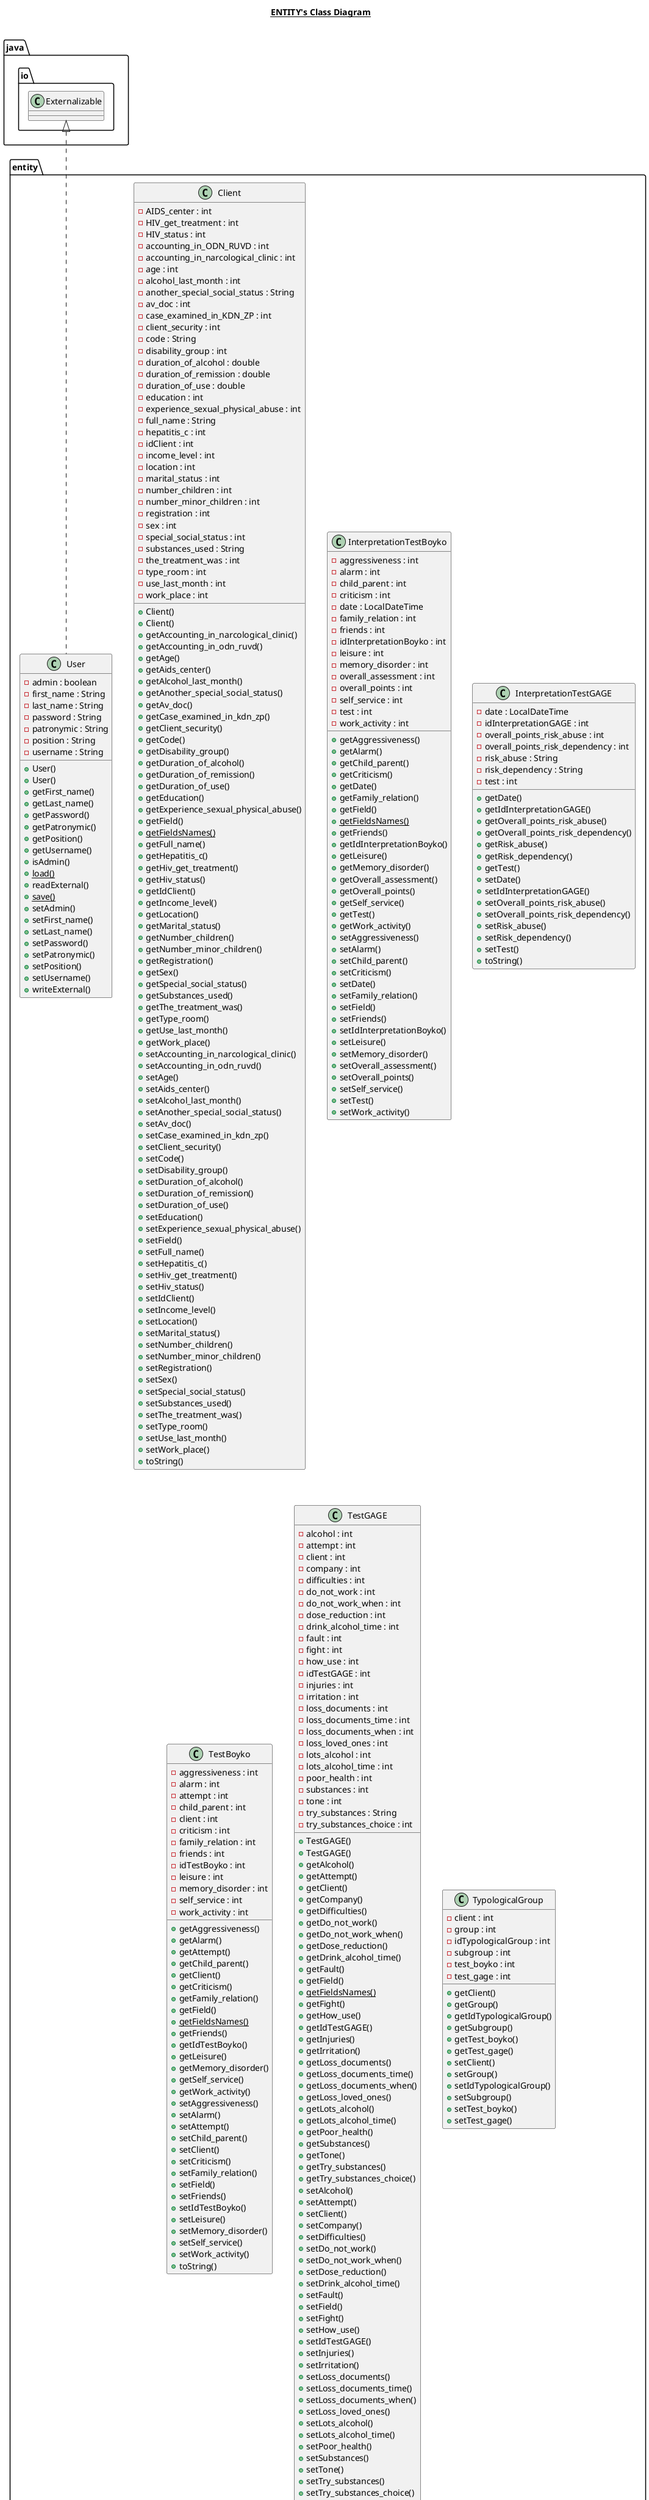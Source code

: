 @startuml

title __ENTITY's Class Diagram__\n

  namespace entity {
    class entity.Client {
        - AIDS_center : int
        - HIV_get_treatment : int
        - HIV_status : int
        - accounting_in_ODN_RUVD : int
        - accounting_in_narcological_clinic : int
        - age : int
        - alcohol_last_month : int
        - another_special_social_status : String
        - av_doc : int
        - case_examined_in_KDN_ZP : int
        - client_security : int
        - code : String
        - disability_group : int
        - duration_of_alcohol : double
        - duration_of_remission : double
        - duration_of_use : double
        - education : int
        - experience_sexual_physical_abuse : int
        - full_name : String
        - hepatitis_c : int
        - idClient : int
        - income_level : int
        - location : int
        - marital_status : int
        - number_children : int
        - number_minor_children : int
        - registration : int
        - sex : int
        - special_social_status : int
        - substances_used : String
        - the_treatment_was : int
        - type_room : int
        - use_last_month : int
        - work_place : int
        + Client()
        + Client()
        + getAccounting_in_narcological_clinic()
        + getAccounting_in_odn_ruvd()
        + getAge()
        + getAids_center()
        + getAlcohol_last_month()
        + getAnother_special_social_status()
        + getAv_doc()
        + getCase_examined_in_kdn_zp()
        + getClient_security()
        + getCode()
        + getDisability_group()
        + getDuration_of_alcohol()
        + getDuration_of_remission()
        + getDuration_of_use()
        + getEducation()
        + getExperience_sexual_physical_abuse()
        + getField()
        {static} + getFieldsNames()
        + getFull_name()
        + getHepatitis_c()
        + getHiv_get_treatment()
        + getHiv_status()
        + getIdClient()
        + getIncome_level()
        + getLocation()
        + getMarital_status()
        + getNumber_children()
        + getNumber_minor_children()
        + getRegistration()
        + getSex()
        + getSpecial_social_status()
        + getSubstances_used()
        + getThe_treatment_was()
        + getType_room()
        + getUse_last_month()
        + getWork_place()
        + setAccounting_in_narcological_clinic()
        + setAccounting_in_odn_ruvd()
        + setAge()
        + setAids_center()
        + setAlcohol_last_month()
        + setAnother_special_social_status()
        + setAv_doc()
        + setCase_examined_in_kdn_zp()
        + setClient_security()
        + setCode()
        + setDisability_group()
        + setDuration_of_alcohol()
        + setDuration_of_remission()
        + setDuration_of_use()
        + setEducation()
        + setExperience_sexual_physical_abuse()
        + setField()
        + setFull_name()
        + setHepatitis_c()
        + setHiv_get_treatment()
        + setHiv_status()
        + setIdClient()
        + setIncome_level()
        + setLocation()
        + setMarital_status()
        + setNumber_children()
        + setNumber_minor_children()
        + setRegistration()
        + setSex()
        + setSpecial_social_status()
        + setSubstances_used()
        + setThe_treatment_was()
        + setType_room()
        + setUse_last_month()
        + setWork_place()
        + toString()
    }
  }
  

  namespace entity {
    class entity.InterpretationTestBoyko {
        - aggressiveness : int
        - alarm : int
        - child_parent : int
        - criticism : int
        - date : LocalDateTime
        - family_relation : int
        - friends : int
        - idInterpretationBoyko : int
        - leisure : int
        - memory_disorder : int
        - overall_assessment : int
        - overall_points : int
        - self_service : int
        - test : int
        - work_activity : int
        + getAggressiveness()
        + getAlarm()
        + getChild_parent()
        + getCriticism()
        + getDate()
        + getFamily_relation()
        + getField()
        {static} + getFieldsNames()
        + getFriends()
        + getIdInterpretationBoyko()
        + getLeisure()
        + getMemory_disorder()
        + getOverall_assessment()
        + getOverall_points()
        + getSelf_service()
        + getTest()
        + getWork_activity()
        + setAggressiveness()
        + setAlarm()
        + setChild_parent()
        + setCriticism()
        + setDate()
        + setFamily_relation()
        + setField()
        + setFriends()
        + setIdInterpretationBoyko()
        + setLeisure()
        + setMemory_disorder()
        + setOverall_assessment()
        + setOverall_points()
        + setSelf_service()
        + setTest()
        + setWork_activity()
    }
  }
  

  namespace entity {
    class entity.InterpretationTestGAGE {
        - date : LocalDateTime
        - idInterpretationGAGE : int
        - overall_points_risk_abuse : int
        - overall_points_risk_dependency : int
        - risk_abuse : String
        - risk_dependency : String
        - test : int
        + getDate()
        + getIdInterpretationGAGE()
        + getOverall_points_risk_abuse()
        + getOverall_points_risk_dependency()
        + getRisk_abuse()
        + getRisk_dependency()
        + getTest()
        + setDate()
        + setIdInterpretationGAGE()
        + setOverall_points_risk_abuse()
        + setOverall_points_risk_dependency()
        + setRisk_abuse()
        + setRisk_dependency()
        + setTest()
        + toString()
    }
  }
  

  namespace entity {
    class entity.TestBoyko {
        - aggressiveness : int
        - alarm : int
        - attempt : int
        - child_parent : int
        - client : int
        - criticism : int
        - family_relation : int
        - friends : int
        - idTestBoyko : int
        - leisure : int
        - memory_disorder : int
        - self_service : int
        - work_activity : int
        + getAggressiveness()
        + getAlarm()
        + getAttempt()
        + getChild_parent()
        + getClient()
        + getCriticism()
        + getFamily_relation()
        + getField()
        {static} + getFieldsNames()
        + getFriends()
        + getIdTestBoyko()
        + getLeisure()
        + getMemory_disorder()
        + getSelf_service()
        + getWork_activity()
        + setAggressiveness()
        + setAlarm()
        + setAttempt()
        + setChild_parent()
        + setClient()
        + setCriticism()
        + setFamily_relation()
        + setField()
        + setFriends()
        + setIdTestBoyko()
        + setLeisure()
        + setMemory_disorder()
        + setSelf_service()
        + setWork_activity()
        + toString()
    }
  }
  

  namespace entity {
    class entity.TestGAGE {
        - alcohol : int
        - attempt : int
        - client : int
        - company : int
        - difficulties : int
        - do_not_work : int
        - do_not_work_when : int
        - dose_reduction : int
        - drink_alcohol_time : int
        - fault : int
        - fight : int
        - how_use : int
        - idTestGAGE : int
        - injuries : int
        - irritation : int
        - loss_documents : int
        - loss_documents_time : int
        - loss_documents_when : int
        - loss_loved_ones : int
        - lots_alcohol : int
        - lots_alcohol_time : int
        - poor_health : int
        - substances : int
        - tone : int
        - try_substances : String
        - try_substances_choice : int
        + TestGAGE()
        + TestGAGE()
        + getAlcohol()
        + getAttempt()
        + getClient()
        + getCompany()
        + getDifficulties()
        + getDo_not_work()
        + getDo_not_work_when()
        + getDose_reduction()
        + getDrink_alcohol_time()
        + getFault()
        + getField()
        {static} + getFieldsNames()
        + getFight()
        + getHow_use()
        + getIdTestGAGE()
        + getInjuries()
        + getIrritation()
        + getLoss_documents()
        + getLoss_documents_time()
        + getLoss_documents_when()
        + getLoss_loved_ones()
        + getLots_alcohol()
        + getLots_alcohol_time()
        + getPoor_health()
        + getSubstances()
        + getTone()
        + getTry_substances()
        + getTry_substances_choice()
        + setAlcohol()
        + setAttempt()
        + setClient()
        + setCompany()
        + setDifficulties()
        + setDo_not_work()
        + setDo_not_work_when()
        + setDose_reduction()
        + setDrink_alcohol_time()
        + setFault()
        + setField()
        + setFight()
        + setHow_use()
        + setIdTestGAGE()
        + setInjuries()
        + setIrritation()
        + setLoss_documents()
        + setLoss_documents_time()
        + setLoss_documents_when()
        + setLoss_loved_ones()
        + setLots_alcohol()
        + setLots_alcohol_time()
        + setPoor_health()
        + setSubstances()
        + setTone()
        + setTry_substances()
        + setTry_substances_choice()
        + toString()
    }
  }
  

  namespace entity {
    class entity.TypologicalGroup {
        - client : int
        - group : int
        - idTypologicalGroup : int
        - subgroup : int
        - test_boyko : int
        - test_gage : int
        + getClient()
        + getGroup()
        + getIdTypologicalGroup()
        + getSubgroup()
        + getTest_boyko()
        + getTest_gage()
        + setClient()
        + setGroup()
        + setIdTypologicalGroup()
        + setSubgroup()
        + setTest_boyko()
        + setTest_gage()
    }
  }
  

  namespace entity {
    class entity.User {
        - admin : boolean
        - first_name : String
        - last_name : String
        - password : String
        - patronymic : String
        - position : String
        - username : String
        + User()
        + User()
        + getFirst_name()
        + getLast_name()
        + getPassword()
        + getPatronymic()
        + getPosition()
        + getUsername()
        + isAdmin()
        {static} + load()
        + readExternal()
        {static} + save()
        + setAdmin()
        + setFirst_name()
        + setLast_name()
        + setPassword()
        + setPatronymic()
        + setPosition()
        + setUsername()
        + writeExternal()
    }
  }
  

  entity.User .up.|> java.io.Externalizable


right footer


PlantUML diagram generated by SketchIt! (https://bitbucket.org/pmesmeur/sketch.it)
For more information about this tool, please contact philippe.mesmeur@gmail.com
endfooter

@enduml
